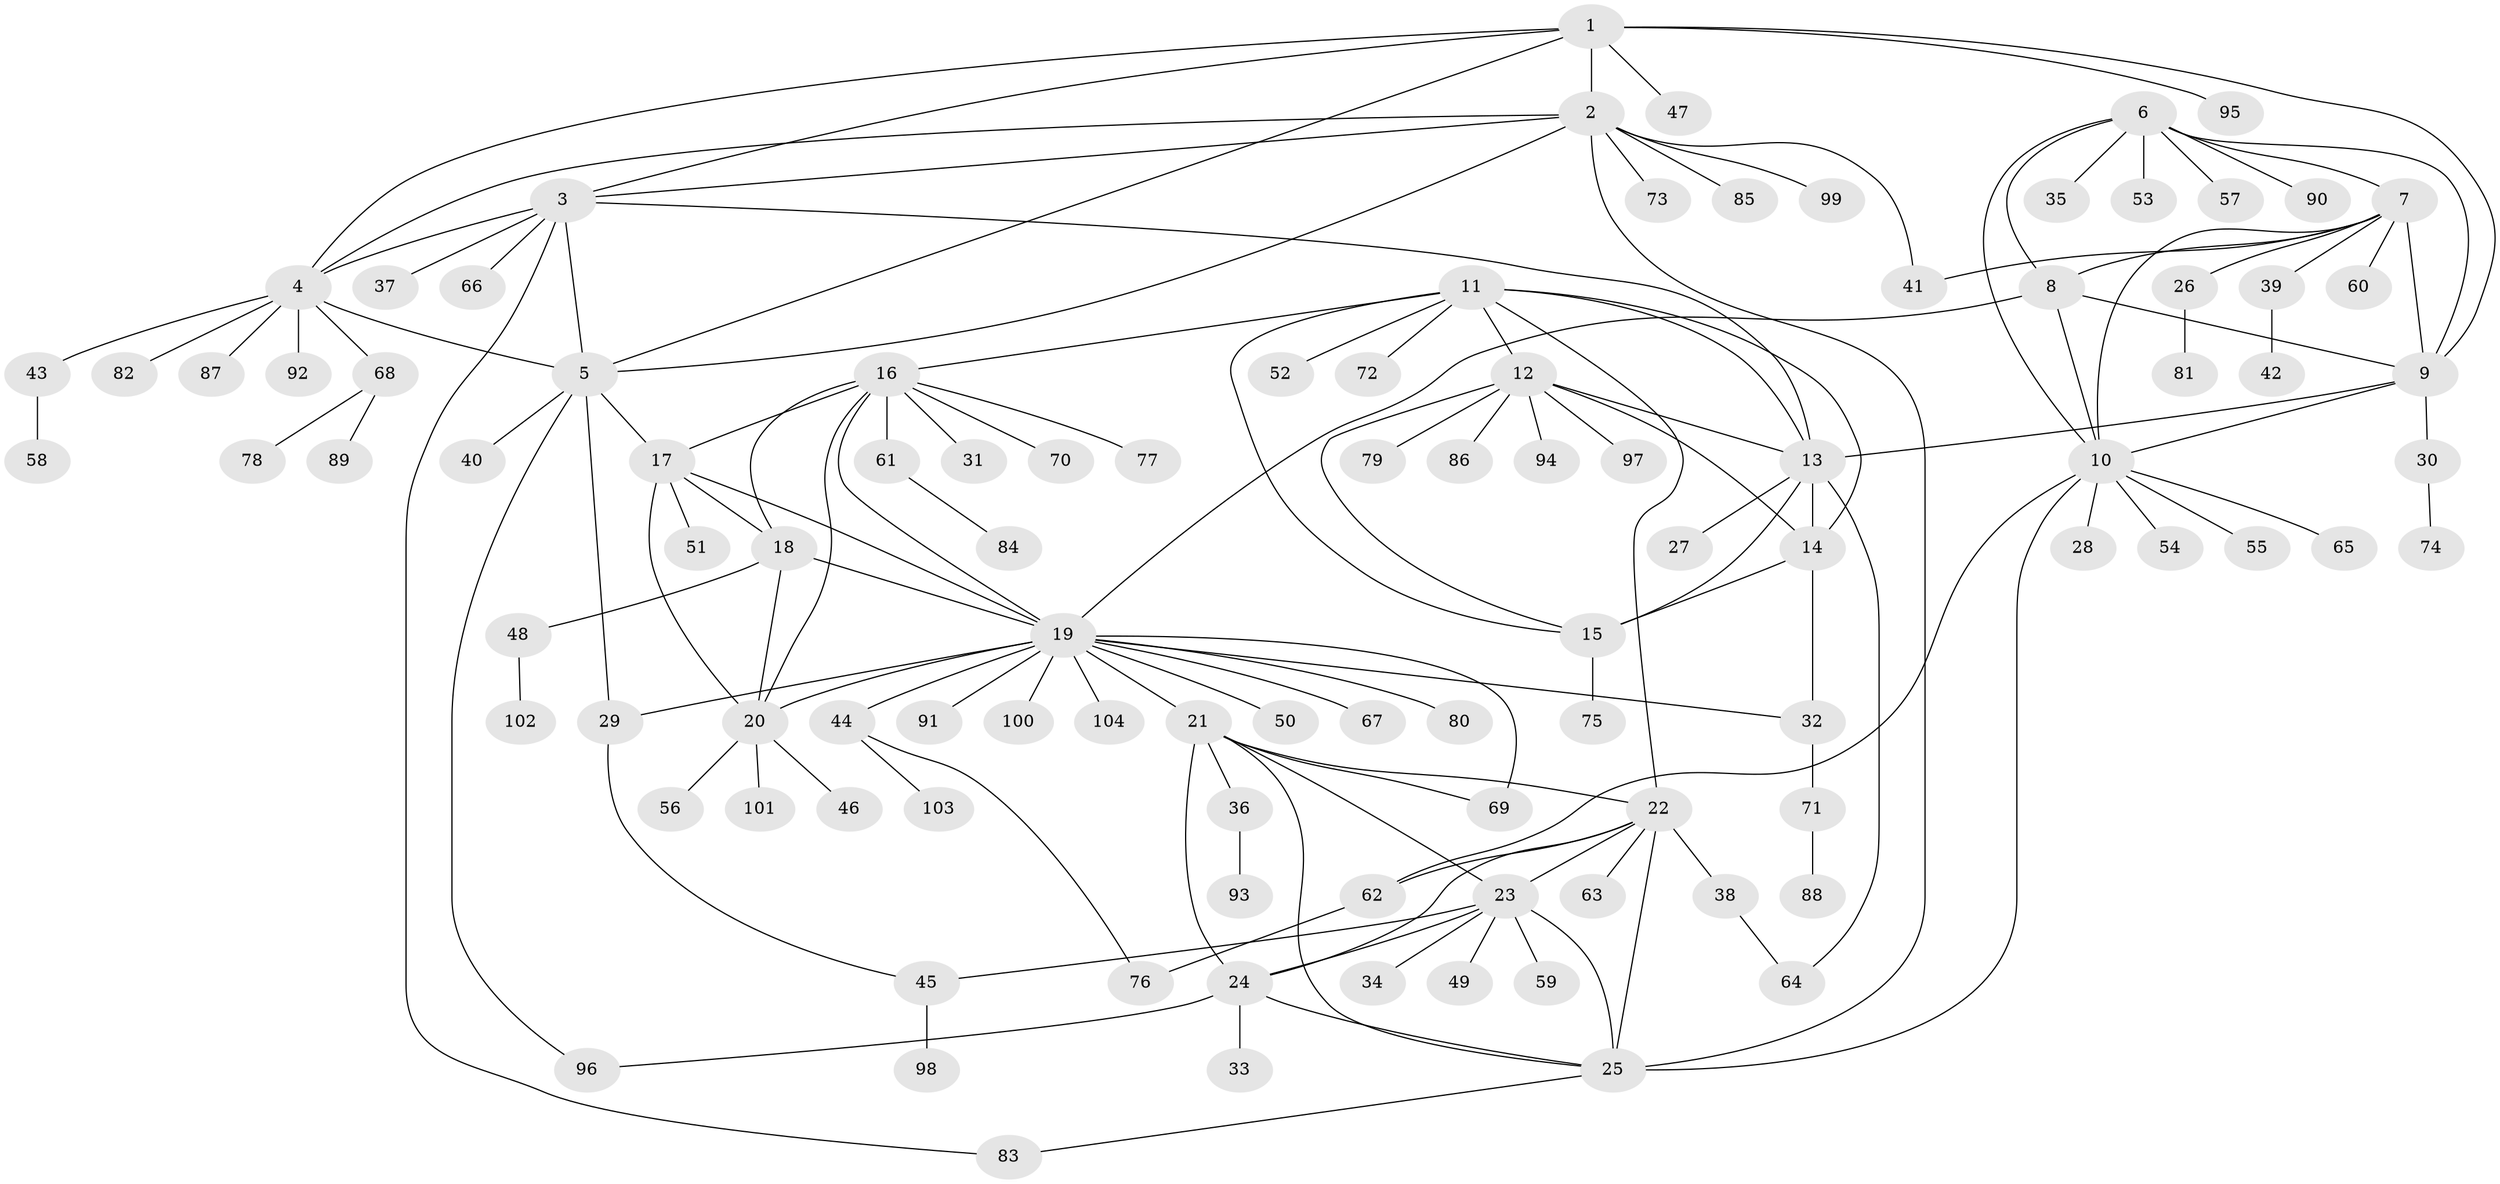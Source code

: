 // Generated by graph-tools (version 1.1) at 2025/26/03/09/25 03:26:42]
// undirected, 104 vertices, 149 edges
graph export_dot {
graph [start="1"]
  node [color=gray90,style=filled];
  1;
  2;
  3;
  4;
  5;
  6;
  7;
  8;
  9;
  10;
  11;
  12;
  13;
  14;
  15;
  16;
  17;
  18;
  19;
  20;
  21;
  22;
  23;
  24;
  25;
  26;
  27;
  28;
  29;
  30;
  31;
  32;
  33;
  34;
  35;
  36;
  37;
  38;
  39;
  40;
  41;
  42;
  43;
  44;
  45;
  46;
  47;
  48;
  49;
  50;
  51;
  52;
  53;
  54;
  55;
  56;
  57;
  58;
  59;
  60;
  61;
  62;
  63;
  64;
  65;
  66;
  67;
  68;
  69;
  70;
  71;
  72;
  73;
  74;
  75;
  76;
  77;
  78;
  79;
  80;
  81;
  82;
  83;
  84;
  85;
  86;
  87;
  88;
  89;
  90;
  91;
  92;
  93;
  94;
  95;
  96;
  97;
  98;
  99;
  100;
  101;
  102;
  103;
  104;
  1 -- 2;
  1 -- 3;
  1 -- 4;
  1 -- 5;
  1 -- 9;
  1 -- 47;
  1 -- 95;
  2 -- 3;
  2 -- 4;
  2 -- 5;
  2 -- 25;
  2 -- 41;
  2 -- 73;
  2 -- 85;
  2 -- 99;
  3 -- 4;
  3 -- 5;
  3 -- 13;
  3 -- 37;
  3 -- 66;
  3 -- 83;
  4 -- 5;
  4 -- 43;
  4 -- 68;
  4 -- 82;
  4 -- 87;
  4 -- 92;
  5 -- 17;
  5 -- 29;
  5 -- 40;
  5 -- 96;
  6 -- 7;
  6 -- 8;
  6 -- 9;
  6 -- 10;
  6 -- 35;
  6 -- 53;
  6 -- 57;
  6 -- 90;
  7 -- 8;
  7 -- 9;
  7 -- 10;
  7 -- 26;
  7 -- 39;
  7 -- 41;
  7 -- 60;
  8 -- 9;
  8 -- 10;
  8 -- 19;
  9 -- 10;
  9 -- 13;
  9 -- 30;
  10 -- 25;
  10 -- 28;
  10 -- 54;
  10 -- 55;
  10 -- 62;
  10 -- 65;
  11 -- 12;
  11 -- 13;
  11 -- 14;
  11 -- 15;
  11 -- 16;
  11 -- 22;
  11 -- 52;
  11 -- 72;
  12 -- 13;
  12 -- 14;
  12 -- 15;
  12 -- 79;
  12 -- 86;
  12 -- 94;
  12 -- 97;
  13 -- 14;
  13 -- 15;
  13 -- 27;
  13 -- 64;
  14 -- 15;
  14 -- 32;
  15 -- 75;
  16 -- 17;
  16 -- 18;
  16 -- 19;
  16 -- 20;
  16 -- 31;
  16 -- 61;
  16 -- 70;
  16 -- 77;
  17 -- 18;
  17 -- 19;
  17 -- 20;
  17 -- 51;
  18 -- 19;
  18 -- 20;
  18 -- 48;
  19 -- 20;
  19 -- 21;
  19 -- 29;
  19 -- 32;
  19 -- 44;
  19 -- 50;
  19 -- 67;
  19 -- 69;
  19 -- 80;
  19 -- 91;
  19 -- 100;
  19 -- 104;
  20 -- 46;
  20 -- 56;
  20 -- 101;
  21 -- 22;
  21 -- 23;
  21 -- 24;
  21 -- 25;
  21 -- 36;
  21 -- 69;
  22 -- 23;
  22 -- 24;
  22 -- 25;
  22 -- 38;
  22 -- 62;
  22 -- 63;
  23 -- 24;
  23 -- 25;
  23 -- 34;
  23 -- 45;
  23 -- 49;
  23 -- 59;
  24 -- 25;
  24 -- 33;
  24 -- 96;
  25 -- 83;
  26 -- 81;
  29 -- 45;
  30 -- 74;
  32 -- 71;
  36 -- 93;
  38 -- 64;
  39 -- 42;
  43 -- 58;
  44 -- 76;
  44 -- 103;
  45 -- 98;
  48 -- 102;
  61 -- 84;
  62 -- 76;
  68 -- 78;
  68 -- 89;
  71 -- 88;
}
